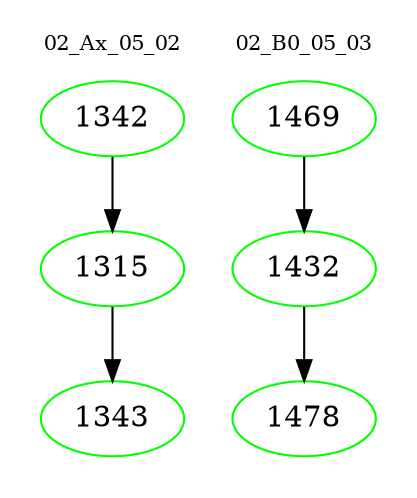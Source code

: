 digraph{
subgraph cluster_0 {
color = white
label = "02_Ax_05_02";
fontsize=10;
T0_1342 [label="1342", color="green"]
T0_1342 -> T0_1315 [color="black"]
T0_1315 [label="1315", color="green"]
T0_1315 -> T0_1343 [color="black"]
T0_1343 [label="1343", color="green"]
}
subgraph cluster_1 {
color = white
label = "02_B0_05_03";
fontsize=10;
T1_1469 [label="1469", color="green"]
T1_1469 -> T1_1432 [color="black"]
T1_1432 [label="1432", color="green"]
T1_1432 -> T1_1478 [color="black"]
T1_1478 [label="1478", color="green"]
}
}
